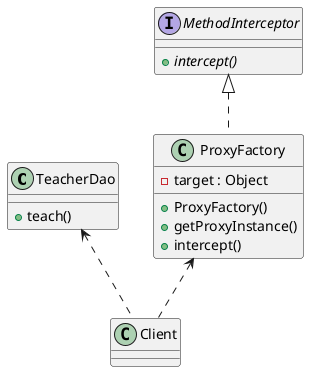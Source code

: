@startuml
class TeacherDao {
    + teach()
}
interface MethodInterceptor {
    {abstract} + intercept()
}
class ProxyFactory {
    - target : Object
    + ProxyFactory()
    + getProxyInstance()
    + intercept()
}
ProxyFactory .up.|> MethodInterceptor
Client .up.> ProxyFactory
Client .up.> TeacherDao
@enduml